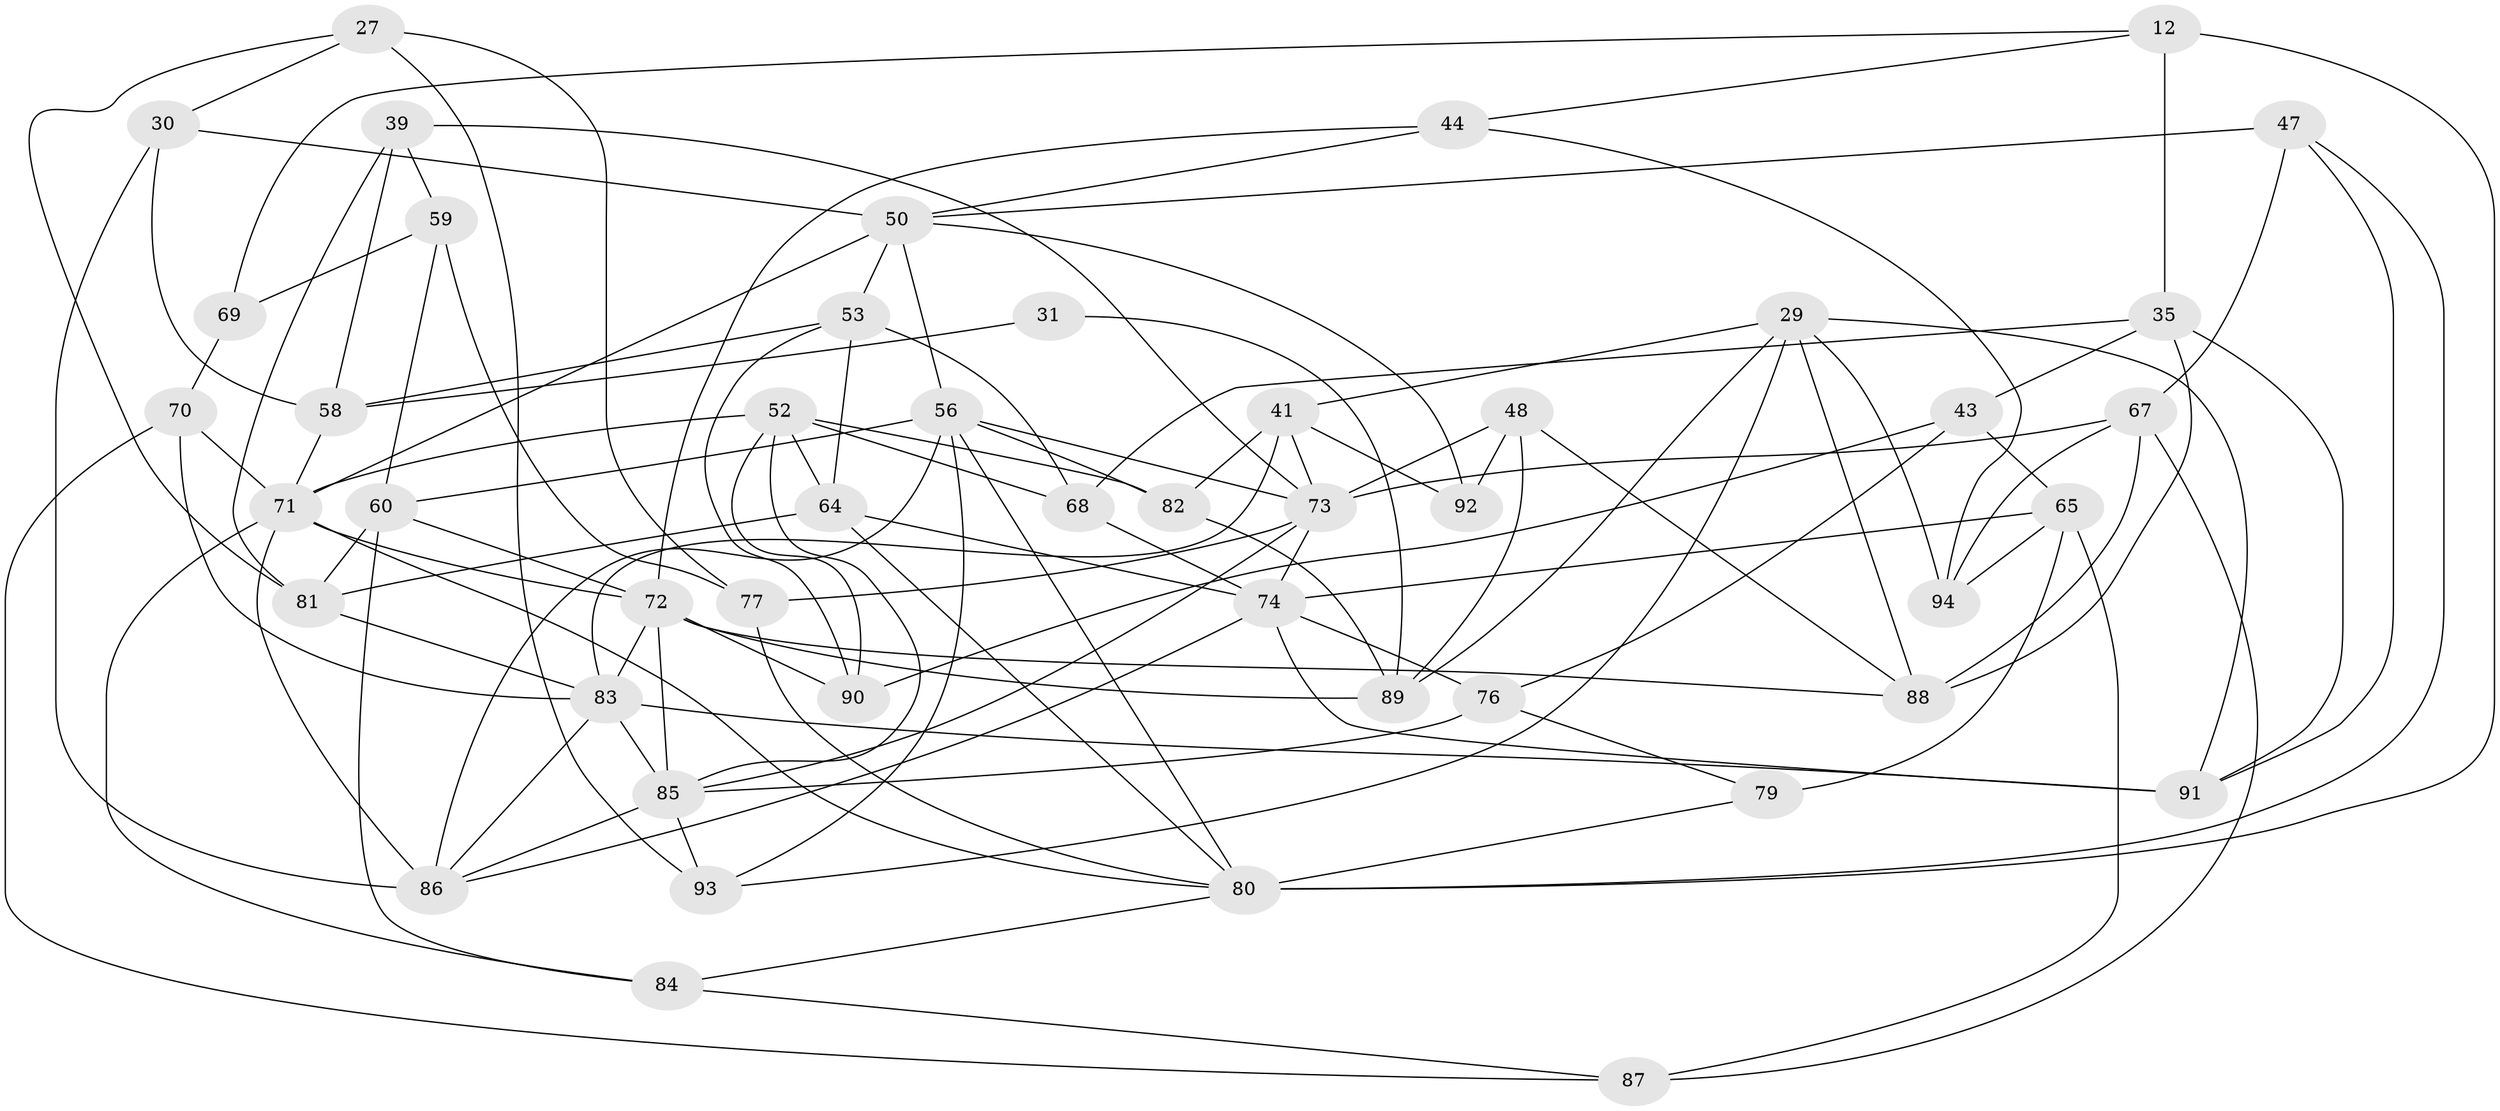 // original degree distribution, {4: 1.0}
// Generated by graph-tools (version 1.1) at 2025/56/03/09/25 04:56:12]
// undirected, 47 vertices, 116 edges
graph export_dot {
graph [start="1"]
  node [color=gray90,style=filled];
  12 [super="+6"];
  27;
  29 [super="+26"];
  30;
  31;
  35 [super="+16"];
  39;
  41 [super="+1"];
  43;
  44;
  47;
  48 [super="+28"];
  50 [super="+7+37"];
  52 [super="+14"];
  53 [super="+20"];
  56 [super="+2+34"];
  58 [super="+3"];
  59 [super="+55"];
  60 [super="+46"];
  64 [super="+38+33"];
  65 [super="+13"];
  67 [super="+57"];
  68;
  69;
  70;
  71 [super="+40"];
  72 [super="+22+49"];
  73 [super="+24+32"];
  74 [super="+11+15"];
  76 [super="+17"];
  77 [super="+45"];
  79;
  80 [super="+66+25"];
  81 [super="+5+21"];
  82;
  83 [super="+75+54"];
  84;
  85 [super="+78"];
  86 [super="+42+62"];
  87;
  88 [super="+23"];
  89 [super="+51"];
  90;
  91 [super="+61"];
  92;
  93;
  94;
  12 -- 35 [weight=2];
  12 -- 44;
  12 -- 69;
  12 -- 80 [weight=2];
  27 -- 30;
  27 -- 93;
  27 -- 77;
  27 -- 81;
  29 -- 89;
  29 -- 41;
  29 -- 94;
  29 -- 88;
  29 -- 91;
  29 -- 93;
  30 -- 86;
  30 -- 58;
  30 -- 50;
  31 -- 58 [weight=2];
  31 -- 89 [weight=2];
  35 -- 68;
  35 -- 91;
  35 -- 88;
  35 -- 43;
  39 -- 59;
  39 -- 58;
  39 -- 81;
  39 -- 73;
  41 -- 82;
  41 -- 83 [weight=2];
  41 -- 92;
  41 -- 73;
  43 -- 90;
  43 -- 76;
  43 -- 65;
  44 -- 94;
  44 -- 50;
  44 -- 72;
  47 -- 50;
  47 -- 91;
  47 -- 80;
  47 -- 67;
  48 -- 92 [weight=2];
  48 -- 73 [weight=2];
  48 -- 89;
  48 -- 88;
  50 -- 71 [weight=2];
  50 -- 53;
  50 -- 92;
  50 -- 56;
  52 -- 68;
  52 -- 82;
  52 -- 85 [weight=2];
  52 -- 64 [weight=2];
  52 -- 71;
  52 -- 90;
  53 -- 90;
  53 -- 68;
  53 -- 64 [weight=2];
  53 -- 58;
  56 -- 82;
  56 -- 73;
  56 -- 86 [weight=2];
  56 -- 60;
  56 -- 93;
  56 -- 80;
  58 -- 71;
  59 -- 69 [weight=2];
  59 -- 60;
  59 -- 77 [weight=2];
  60 -- 72;
  60 -- 81 [weight=2];
  60 -- 84;
  64 -- 81 [weight=2];
  64 -- 74;
  64 -- 80;
  65 -- 74;
  65 -- 79 [weight=2];
  65 -- 94;
  65 -- 87;
  67 -- 87;
  67 -- 73;
  67 -- 88 [weight=2];
  67 -- 94;
  68 -- 74;
  69 -- 70;
  70 -- 87;
  70 -- 71;
  70 -- 83;
  71 -- 86 [weight=2];
  71 -- 80;
  71 -- 84;
  71 -- 72;
  72 -- 88;
  72 -- 89;
  72 -- 90;
  72 -- 85;
  72 -- 83;
  73 -- 77;
  73 -- 74;
  73 -- 85 [weight=2];
  74 -- 76 [weight=2];
  74 -- 86;
  74 -- 91;
  76 -- 85 [weight=2];
  76 -- 79;
  77 -- 80 [weight=2];
  79 -- 80;
  80 -- 84;
  81 -- 83 [weight=2];
  82 -- 89;
  83 -- 86;
  83 -- 85;
  83 -- 91 [weight=2];
  84 -- 87;
  85 -- 86;
  85 -- 93;
}
